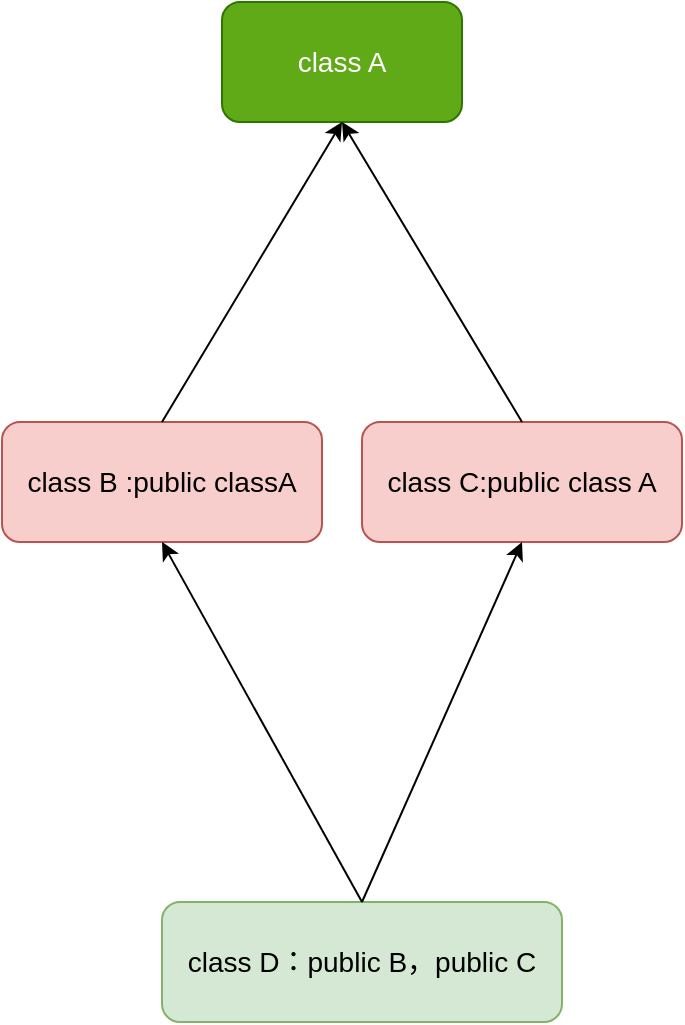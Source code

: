 <mxfile version="20.6.2" type="device"><diagram id="tUjYEgDMVQlebVpOeyrM" name="第 1 页"><mxGraphModel dx="851" dy="515" grid="1" gridSize="10" guides="1" tooltips="1" connect="1" arrows="1" fold="1" page="1" pageScale="1" pageWidth="1390" pageHeight="980" math="0" shadow="0"><root><mxCell id="0"/><mxCell id="1" parent="0"/><mxCell id="kG6Af9hZsyLGl5L3-S4U-1" value="&lt;font style=&quot;font-size: 14px;&quot;&gt;class D：public B，public C&lt;/font&gt;" style="rounded=1;whiteSpace=wrap;html=1;fillColor=#d5e8d4;strokeColor=#82b366;" vertex="1" parent="1"><mxGeometry x="270" y="460" width="200" height="60" as="geometry"/></mxCell><mxCell id="kG6Af9hZsyLGl5L3-S4U-2" value="&lt;font style=&quot;font-size: 14px;&quot;&gt;class B :public classA&lt;/font&gt;" style="rounded=1;whiteSpace=wrap;html=1;fillColor=#f8cecc;strokeColor=#b85450;" vertex="1" parent="1"><mxGeometry x="190" y="220" width="160" height="60" as="geometry"/></mxCell><mxCell id="kG6Af9hZsyLGl5L3-S4U-3" value="&lt;font style=&quot;font-size: 14px;&quot;&gt;class C:public class A&lt;/font&gt;" style="rounded=1;whiteSpace=wrap;html=1;fillColor=#f8cecc;strokeColor=#b85450;" vertex="1" parent="1"><mxGeometry x="370" y="220" width="160" height="60" as="geometry"/></mxCell><mxCell id="kG6Af9hZsyLGl5L3-S4U-4" value="&lt;font style=&quot;font-size: 14px;&quot;&gt;class A&lt;/font&gt;" style="rounded=1;whiteSpace=wrap;html=1;fillColor=#60a917;fontColor=#ffffff;strokeColor=#2D7600;" vertex="1" parent="1"><mxGeometry x="300" y="10" width="120" height="60" as="geometry"/></mxCell><mxCell id="kG6Af9hZsyLGl5L3-S4U-5" value="" style="endArrow=classic;html=1;rounded=0;fontSize=14;exitX=0.5;exitY=0;exitDx=0;exitDy=0;entryX=0.5;entryY=1;entryDx=0;entryDy=0;" edge="1" parent="1" source="kG6Af9hZsyLGl5L3-S4U-2" target="kG6Af9hZsyLGl5L3-S4U-4"><mxGeometry width="50" height="50" relative="1" as="geometry"><mxPoint x="410" y="270" as="sourcePoint"/><mxPoint x="370" y="110" as="targetPoint"/></mxGeometry></mxCell><mxCell id="kG6Af9hZsyLGl5L3-S4U-6" value="" style="endArrow=classic;html=1;rounded=0;fontSize=14;entryX=0.5;entryY=1;entryDx=0;entryDy=0;exitX=0.5;exitY=0;exitDx=0;exitDy=0;" edge="1" parent="1" source="kG6Af9hZsyLGl5L3-S4U-3" target="kG6Af9hZsyLGl5L3-S4U-4"><mxGeometry width="50" height="50" relative="1" as="geometry"><mxPoint x="470" y="220" as="sourcePoint"/><mxPoint x="549.04" y="109" as="targetPoint"/></mxGeometry></mxCell><mxCell id="kG6Af9hZsyLGl5L3-S4U-7" value="" style="endArrow=classic;html=1;rounded=0;fontSize=14;entryX=0.5;entryY=1;entryDx=0;entryDy=0;exitX=0.5;exitY=0;exitDx=0;exitDy=0;" edge="1" parent="1" source="kG6Af9hZsyLGl5L3-S4U-1" target="kG6Af9hZsyLGl5L3-S4U-2"><mxGeometry width="50" height="50" relative="1" as="geometry"><mxPoint x="410" y="270" as="sourcePoint"/><mxPoint x="460" y="220" as="targetPoint"/></mxGeometry></mxCell><mxCell id="kG6Af9hZsyLGl5L3-S4U-8" value="" style="endArrow=classic;html=1;rounded=0;fontSize=14;entryX=0.5;entryY=1;entryDx=0;entryDy=0;exitX=0.5;exitY=0;exitDx=0;exitDy=0;" edge="1" parent="1" source="kG6Af9hZsyLGl5L3-S4U-1" target="kG6Af9hZsyLGl5L3-S4U-3"><mxGeometry width="50" height="50" relative="1" as="geometry"><mxPoint x="370" y="360" as="sourcePoint"/><mxPoint x="240" y="290" as="targetPoint"/></mxGeometry></mxCell></root></mxGraphModel></diagram></mxfile>